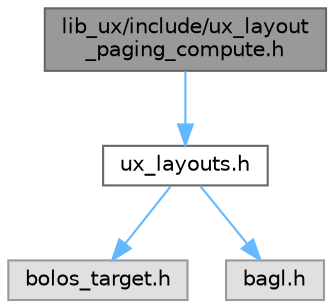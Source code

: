 digraph "lib_ux/include/ux_layout_paging_compute.h"
{
 // LATEX_PDF_SIZE
  bgcolor="transparent";
  edge [fontname=Helvetica,fontsize=10,labelfontname=Helvetica,labelfontsize=10];
  node [fontname=Helvetica,fontsize=10,shape=box,height=0.2,width=0.4];
  Node1 [label="lib_ux/include/ux_layout\l_paging_compute.h",height=0.2,width=0.4,color="gray40", fillcolor="grey60", style="filled", fontcolor="black",tooltip=" "];
  Node1 -> Node2 [color="steelblue1",style="solid"];
  Node2 [label="ux_layouts.h",height=0.2,width=0.4,color="grey40", fillcolor="white", style="filled",URL="$ux__layouts_8h.html",tooltip=" "];
  Node2 -> Node3 [color="steelblue1",style="solid"];
  Node3 [label="bolos_target.h",height=0.2,width=0.4,color="grey60", fillcolor="#E0E0E0", style="filled",tooltip=" "];
  Node2 -> Node4 [color="steelblue1",style="solid"];
  Node4 [label="bagl.h",height=0.2,width=0.4,color="grey60", fillcolor="#E0E0E0", style="filled",tooltip=" "];
}

